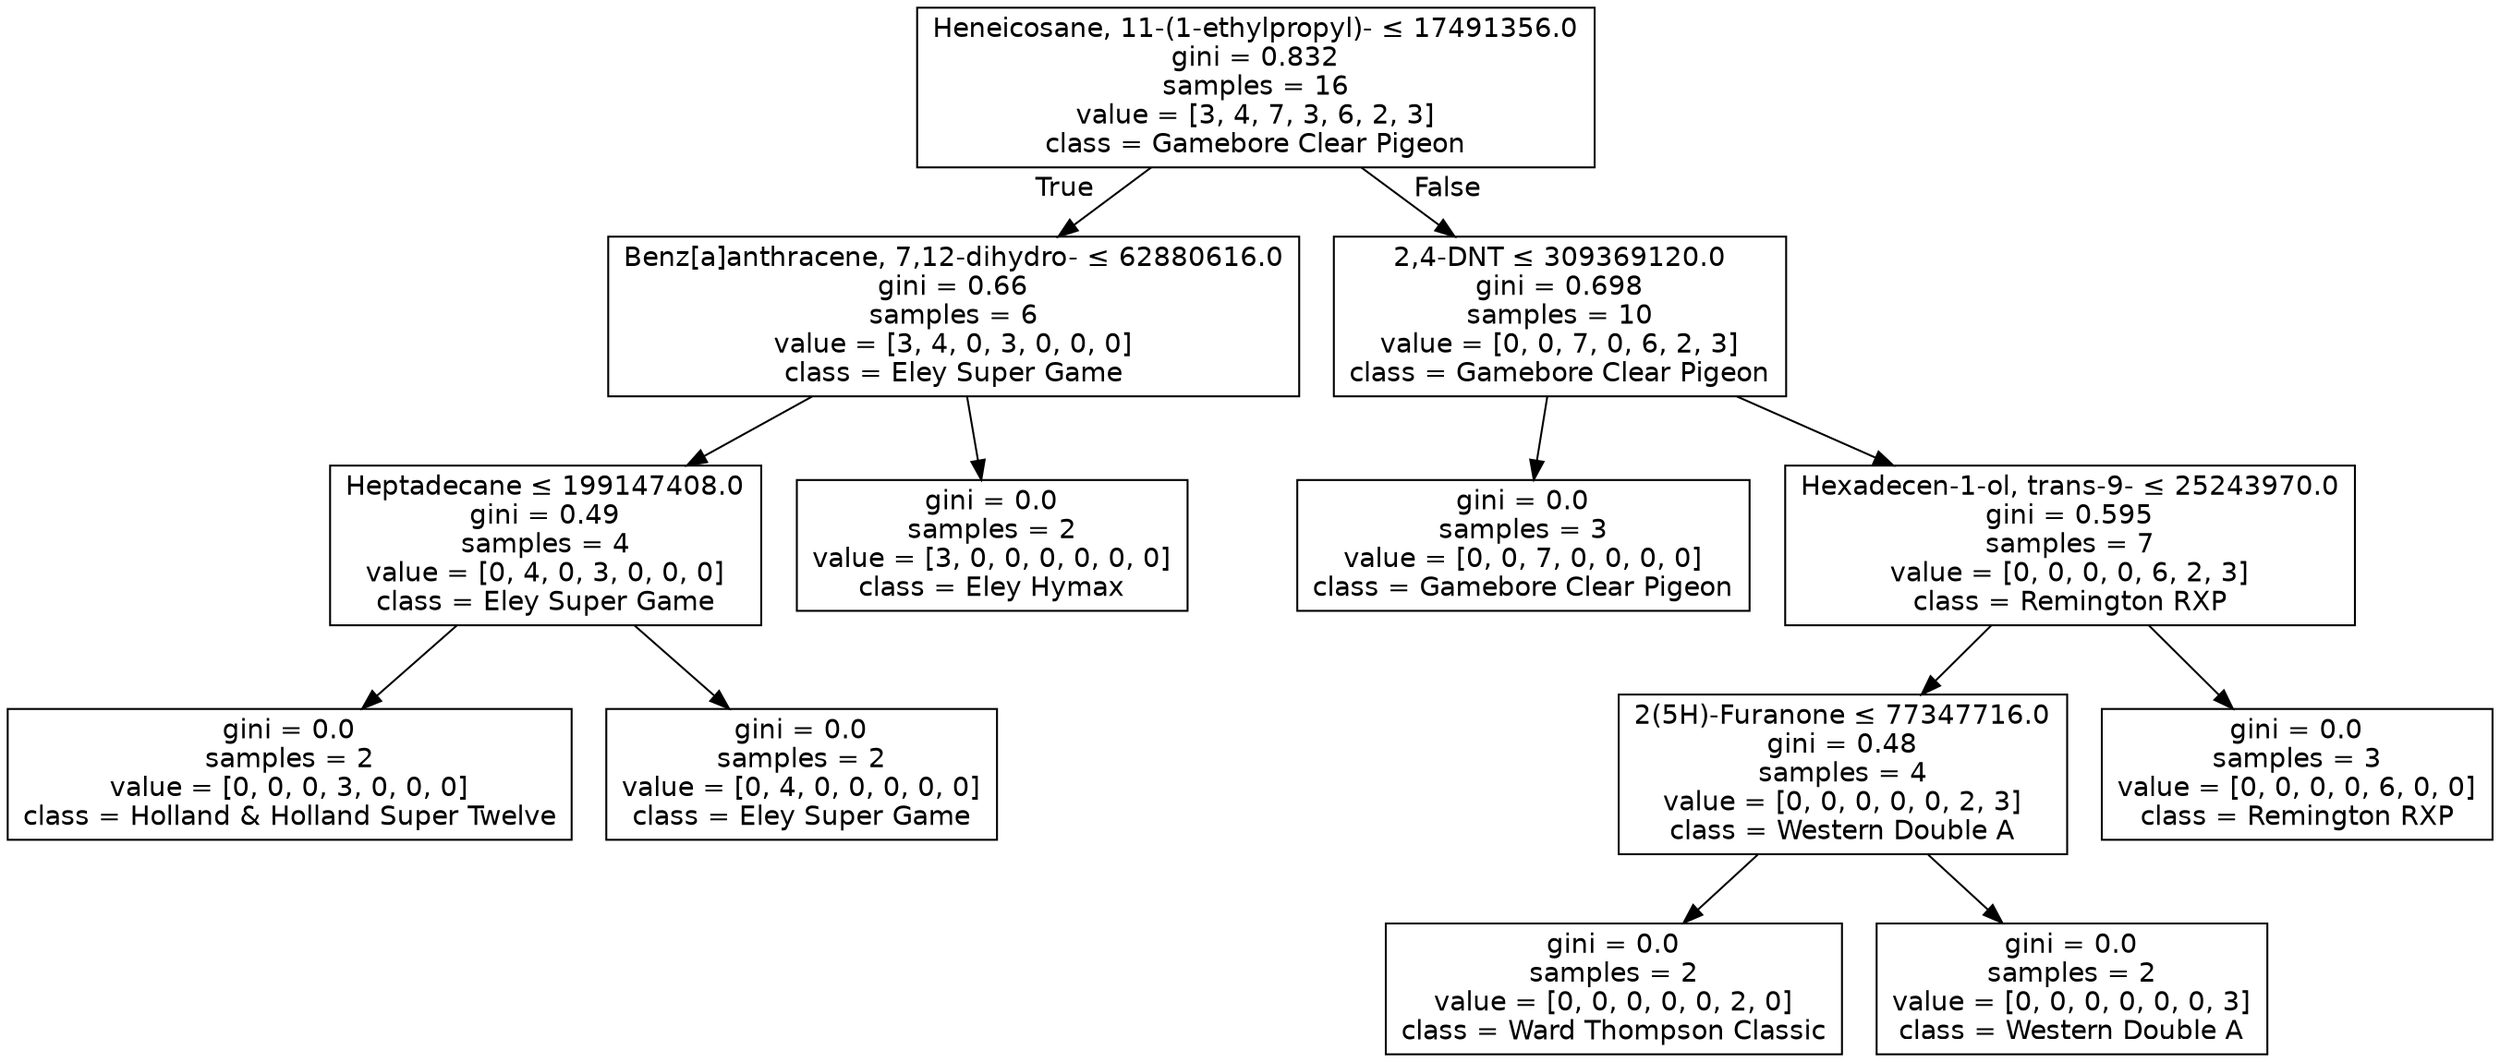 digraph Tree {
node [shape=box, fontname="helvetica"] ;
edge [fontname="helvetica"] ;
0 [label=<Heneicosane, 11-(1-ethylpropyl)- &le; 17491356.0<br/>gini = 0.832<br/>samples = 16<br/>value = [3, 4, 7, 3, 6, 2, 3]<br/>class = Gamebore Clear Pigeon>] ;
1 [label=<Benz[a]anthracene, 7,12-dihydro- &le; 62880616.0<br/>gini = 0.66<br/>samples = 6<br/>value = [3, 4, 0, 3, 0, 0, 0]<br/>class = Eley Super Game>] ;
0 -> 1 [labeldistance=2.5, labelangle=45, headlabel="True"] ;
2 [label=<Heptadecane &le; 199147408.0<br/>gini = 0.49<br/>samples = 4<br/>value = [0, 4, 0, 3, 0, 0, 0]<br/>class = Eley Super Game>] ;
1 -> 2 ;
3 [label=<gini = 0.0<br/>samples = 2<br/>value = [0, 0, 0, 3, 0, 0, 0]<br/>class = Holland &amp; Holland Super Twelve>] ;
2 -> 3 ;
4 [label=<gini = 0.0<br/>samples = 2<br/>value = [0, 4, 0, 0, 0, 0, 0]<br/>class = Eley Super Game>] ;
2 -> 4 ;
5 [label=<gini = 0.0<br/>samples = 2<br/>value = [3, 0, 0, 0, 0, 0, 0]<br/>class = Eley Hymax>] ;
1 -> 5 ;
6 [label=<2,4-DNT &le; 309369120.0<br/>gini = 0.698<br/>samples = 10<br/>value = [0, 0, 7, 0, 6, 2, 3]<br/>class = Gamebore Clear Pigeon>] ;
0 -> 6 [labeldistance=2.5, labelangle=-45, headlabel="False"] ;
7 [label=<gini = 0.0<br/>samples = 3<br/>value = [0, 0, 7, 0, 0, 0, 0]<br/>class = Gamebore Clear Pigeon>] ;
6 -> 7 ;
8 [label=<Hexadecen-1-ol, trans-9- &le; 25243970.0<br/>gini = 0.595<br/>samples = 7<br/>value = [0, 0, 0, 0, 6, 2, 3]<br/>class = Remington RXP>] ;
6 -> 8 ;
9 [label=<2(5H)-Furanone &le; 77347716.0<br/>gini = 0.48<br/>samples = 4<br/>value = [0, 0, 0, 0, 0, 2, 3]<br/>class = Western Double A>] ;
8 -> 9 ;
10 [label=<gini = 0.0<br/>samples = 2<br/>value = [0, 0, 0, 0, 0, 2, 0]<br/>class = Ward Thompson Classic>] ;
9 -> 10 ;
11 [label=<gini = 0.0<br/>samples = 2<br/>value = [0, 0, 0, 0, 0, 0, 3]<br/>class = Western Double A>] ;
9 -> 11 ;
12 [label=<gini = 0.0<br/>samples = 3<br/>value = [0, 0, 0, 0, 6, 0, 0]<br/>class = Remington RXP>] ;
8 -> 12 ;
}
